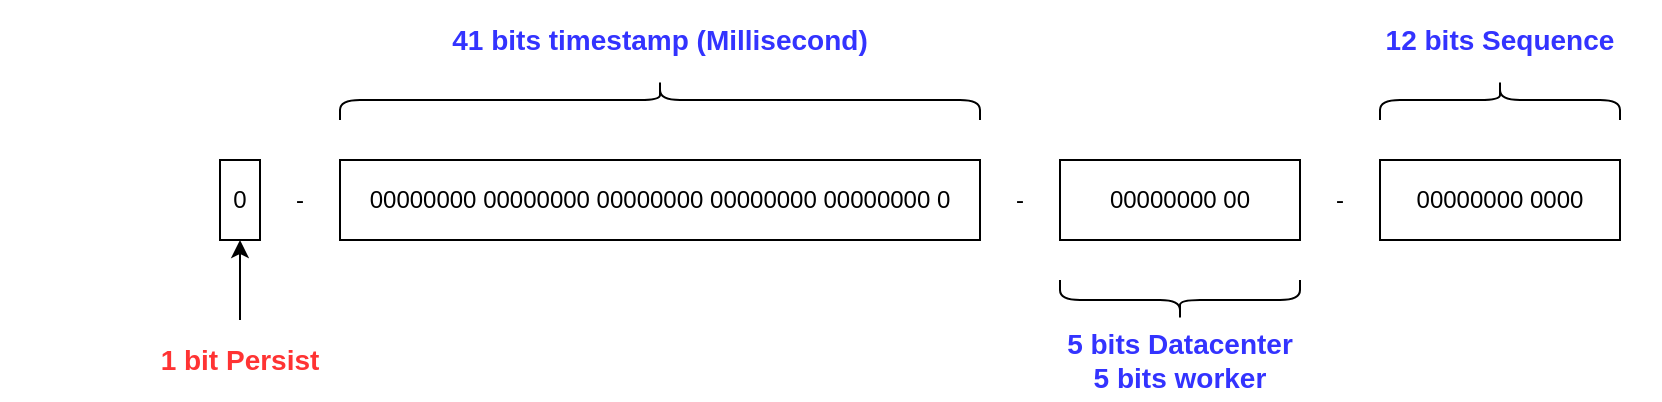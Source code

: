 <mxfile version="12.4.2" type="device" pages="1"><diagram id="WRGp5anTdixJefnMLosf" name="Page-1"><mxGraphModel dx="1956" dy="860" grid="1" gridSize="10" guides="1" tooltips="1" connect="1" arrows="1" fold="1" page="1" pageScale="1" pageWidth="850" pageHeight="1100" math="0" shadow="0"><root><mxCell id="0"/><mxCell id="1" parent="0"/><mxCell id="jtwwBjyAsoR0AJiNjpll-1" value="" style="shape=curlyBracket;whiteSpace=wrap;html=1;rounded=1;direction=south;" vertex="1" parent="1"><mxGeometry x="160" y="280" width="320" height="20" as="geometry"/></mxCell><mxCell id="jtwwBjyAsoR0AJiNjpll-2" value="00000000 00000000 00000000 00000000 00000000 0" style="rounded=0;whiteSpace=wrap;html=1;" vertex="1" parent="1"><mxGeometry x="160" y="320" width="320" height="40" as="geometry"/></mxCell><mxCell id="jtwwBjyAsoR0AJiNjpll-3" value="" style="shape=curlyBracket;whiteSpace=wrap;html=1;rounded=1;direction=north;" vertex="1" parent="1"><mxGeometry x="520" y="380" width="120" height="20" as="geometry"/></mxCell><mxCell id="jtwwBjyAsoR0AJiNjpll-4" value="00000000 00" style="rounded=0;whiteSpace=wrap;html=1;" vertex="1" parent="1"><mxGeometry x="520" y="320" width="120" height="40" as="geometry"/></mxCell><mxCell id="jtwwBjyAsoR0AJiNjpll-5" value="" style="shape=curlyBracket;whiteSpace=wrap;html=1;rounded=1;direction=south;" vertex="1" parent="1"><mxGeometry x="680" y="280" width="120" height="20" as="geometry"/></mxCell><mxCell id="jtwwBjyAsoR0AJiNjpll-6" value="00000000 0000" style="rounded=0;whiteSpace=wrap;html=1;" vertex="1" parent="1"><mxGeometry x="680" y="320" width="120" height="40" as="geometry"/></mxCell><mxCell id="jtwwBjyAsoR0AJiNjpll-8" value="0" style="rounded=0;whiteSpace=wrap;html=1;" vertex="1" parent="1"><mxGeometry x="100" y="320" width="20" height="40" as="geometry"/></mxCell><mxCell id="jtwwBjyAsoR0AJiNjpll-9" value="-" style="rounded=0;whiteSpace=wrap;html=1;strokeColor=none;" vertex="1" parent="1"><mxGeometry x="130" y="320" width="20" height="40" as="geometry"/></mxCell><mxCell id="jtwwBjyAsoR0AJiNjpll-10" value="-" style="rounded=0;whiteSpace=wrap;html=1;strokeColor=none;" vertex="1" parent="1"><mxGeometry x="490" y="320" width="20" height="40" as="geometry"/></mxCell><mxCell id="jtwwBjyAsoR0AJiNjpll-11" value="-" style="rounded=0;whiteSpace=wrap;html=1;strokeColor=none;" vertex="1" parent="1"><mxGeometry x="650" y="320" width="20" height="40" as="geometry"/></mxCell><mxCell id="jtwwBjyAsoR0AJiNjpll-12" value="41 bits timestamp (Millisecond)" style="rounded=0;whiteSpace=wrap;html=1;strokeColor=none;labelBorderColor=none;fontStyle=1;fontColor=#3333FF;fontSize=14;" vertex="1" parent="1"><mxGeometry x="200" y="240" width="240" height="40" as="geometry"/></mxCell><mxCell id="jtwwBjyAsoR0AJiNjpll-15" value="5 bits Datacenter&lt;br&gt;5 bits worker" style="rounded=0;whiteSpace=wrap;html=1;strokeColor=none;labelBorderColor=none;fontStyle=1;fontColor=#3333FF;fontSize=14;" vertex="1" parent="1"><mxGeometry x="460" y="400" width="240" height="40" as="geometry"/></mxCell><mxCell id="jtwwBjyAsoR0AJiNjpll-16" value="12 bits Sequence" style="rounded=0;whiteSpace=wrap;html=1;strokeColor=none;labelBorderColor=none;fontStyle=1;fontColor=#3333FF;fontSize=14;" vertex="1" parent="1"><mxGeometry x="660" y="240" width="160" height="40" as="geometry"/></mxCell><mxCell id="jtwwBjyAsoR0AJiNjpll-17" value="1 bit Persist" style="rounded=0;whiteSpace=wrap;html=1;strokeColor=none;labelBorderColor=none;fontStyle=1;fontColor=#FF3333;fontSize=14;" vertex="1" parent="1"><mxGeometry x="-10" y="400" width="240" height="40" as="geometry"/></mxCell><mxCell id="jtwwBjyAsoR0AJiNjpll-18" value="" style="endArrow=classic;html=1;fontSize=14;fontColor=#3333FF;exitX=0.5;exitY=0;exitDx=0;exitDy=0;entryX=0.5;entryY=1;entryDx=0;entryDy=0;" edge="1" parent="1" source="jtwwBjyAsoR0AJiNjpll-17" target="jtwwBjyAsoR0AJiNjpll-8"><mxGeometry width="50" height="50" relative="1" as="geometry"><mxPoint x="20" y="510" as="sourcePoint"/><mxPoint x="70" y="460" as="targetPoint"/></mxGeometry></mxCell></root></mxGraphModel></diagram></mxfile>